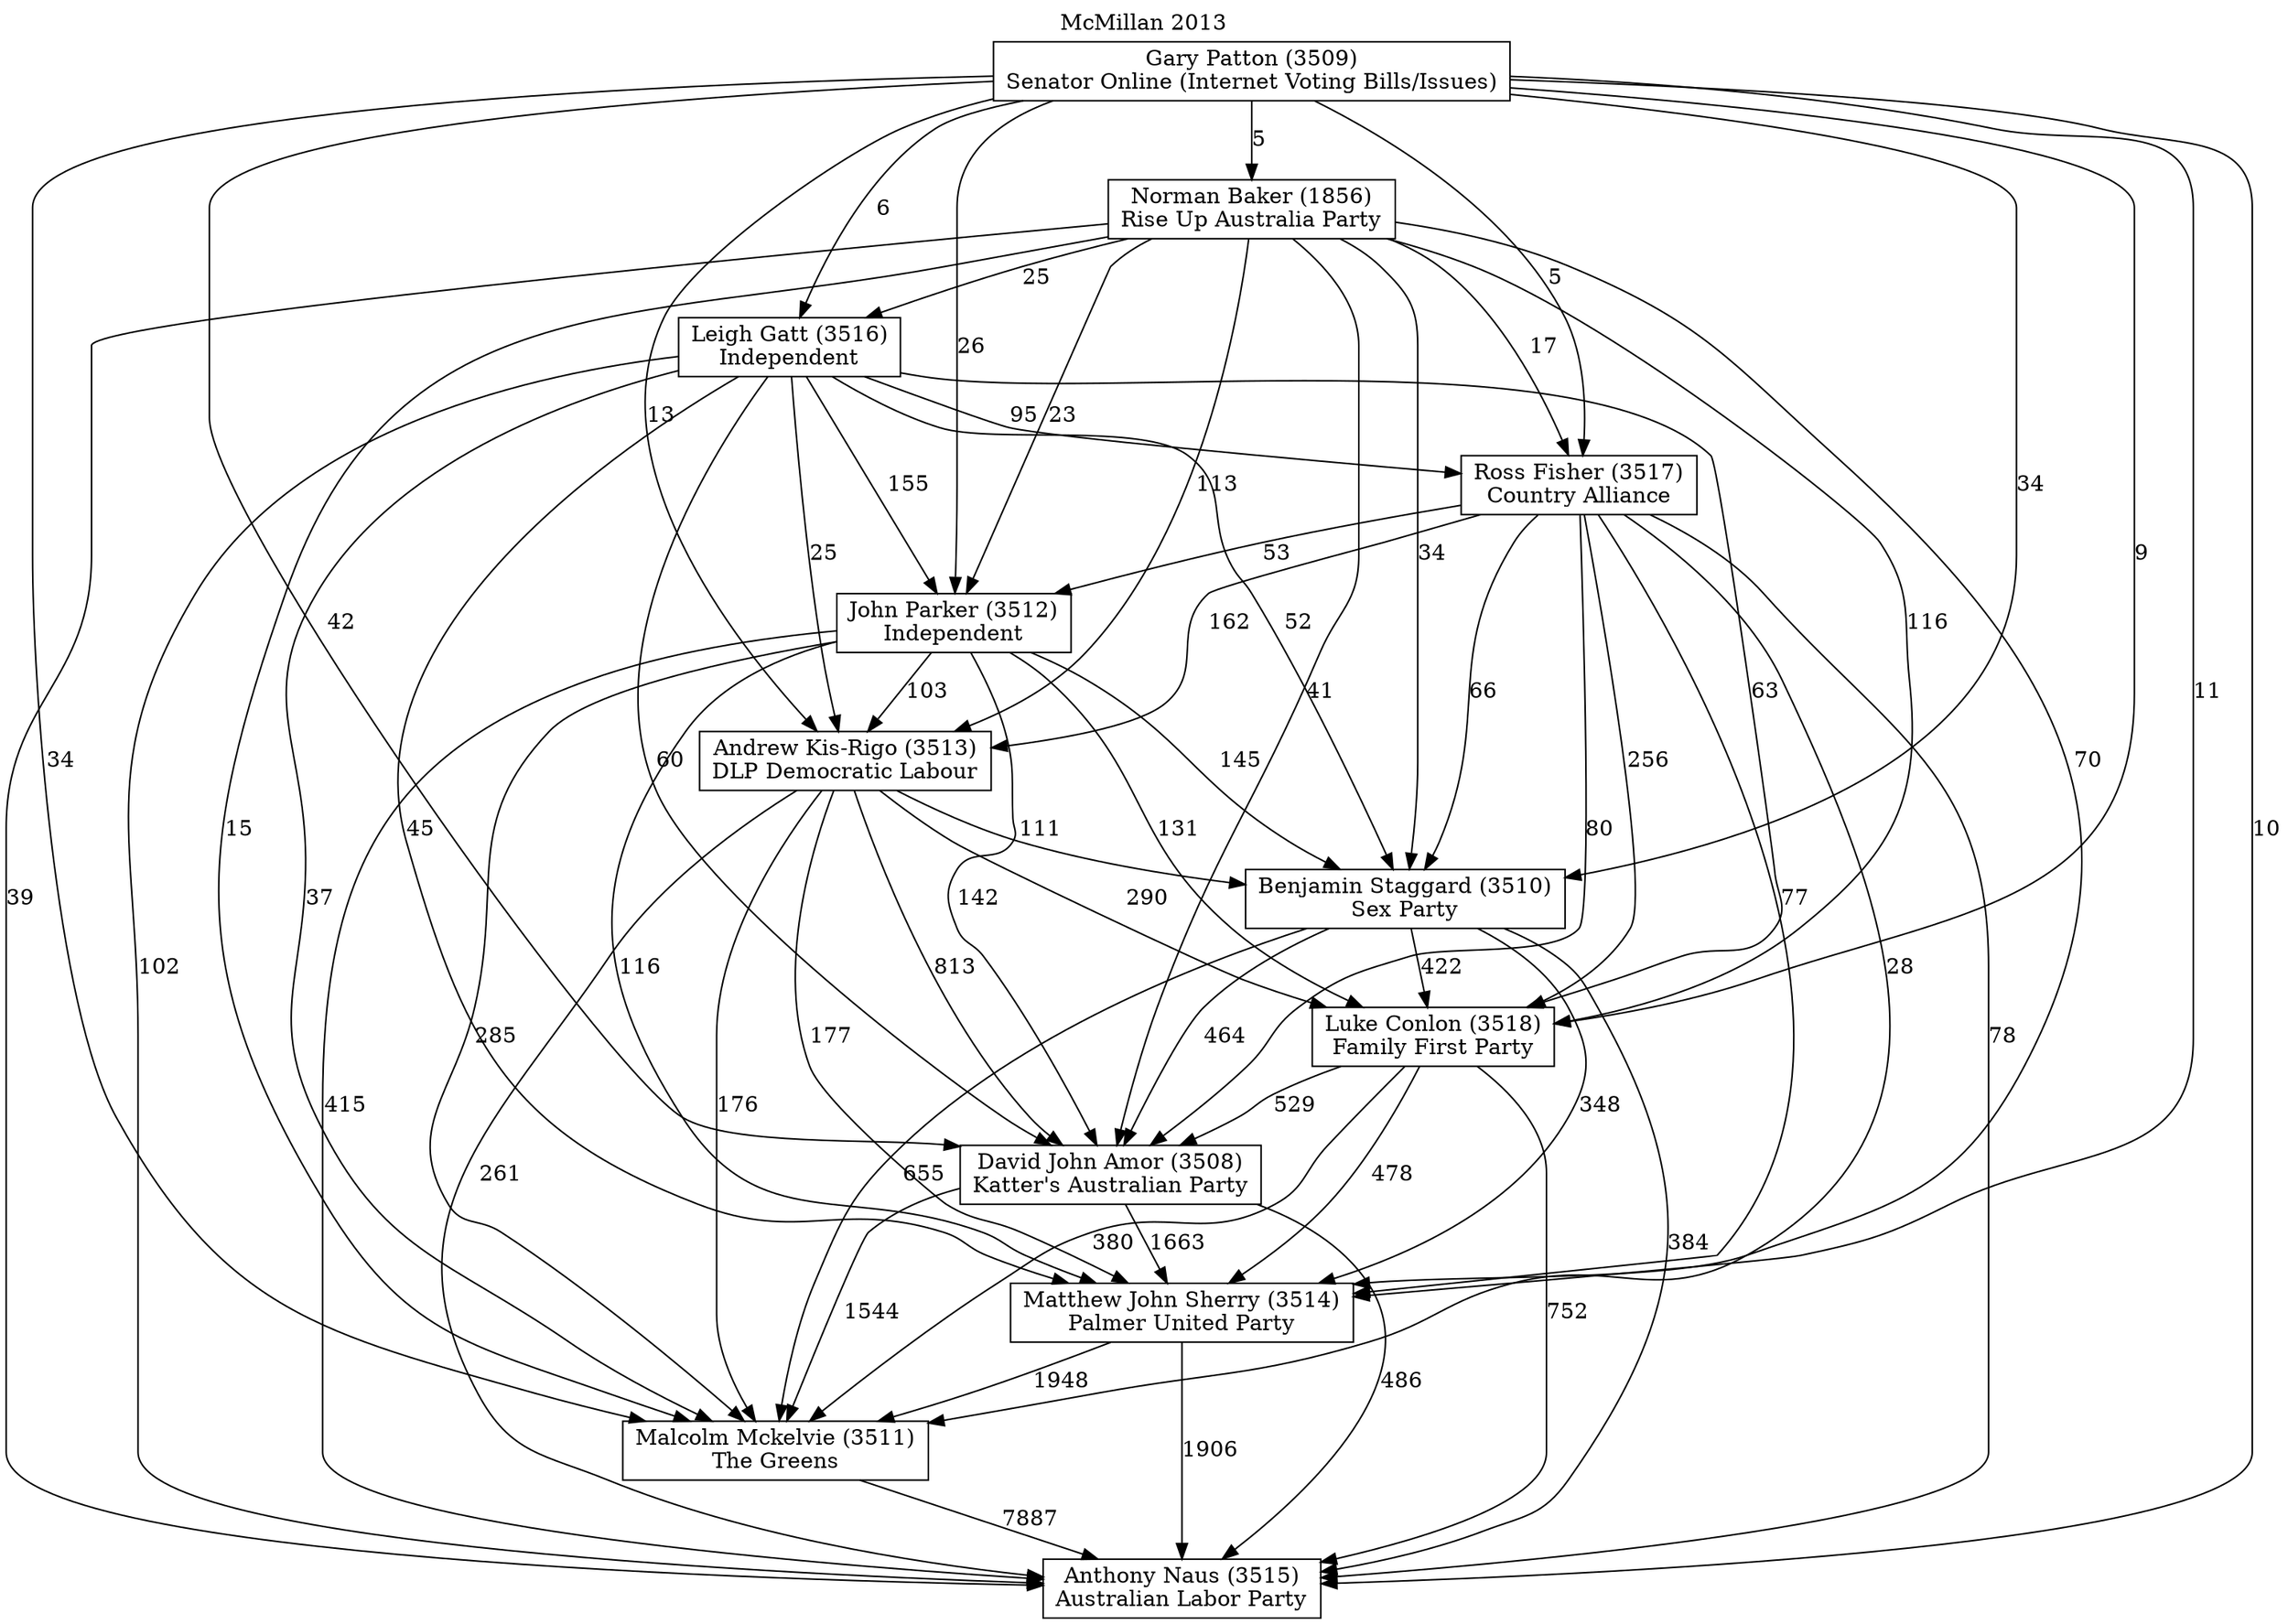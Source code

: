 // House preference flow
digraph "Anthony Naus (3515)_McMillan_2013" {
	graph [label="McMillan 2013" labelloc=t mclimit=10]
	node [shape=box]
	"Andrew Kis-Rigo (3513)" [label="Andrew Kis-Rigo (3513)
DLP Democratic Labour"]
	"Anthony Naus (3515)" [label="Anthony Naus (3515)
Australian Labor Party"]
	"Benjamin Staggard (3510)" [label="Benjamin Staggard (3510)
Sex Party"]
	"David John Amor (3508)" [label="David John Amor (3508)
Katter's Australian Party"]
	"Gary Patton (3509)" [label="Gary Patton (3509)
Senator Online (Internet Voting Bills/Issues)"]
	"John Parker (3512)" [label="John Parker (3512)
Independent"]
	"Leigh Gatt (3516)" [label="Leigh Gatt (3516)
Independent"]
	"Luke Conlon (3518)" [label="Luke Conlon (3518)
Family First Party"]
	"Malcolm Mckelvie (3511)" [label="Malcolm Mckelvie (3511)
The Greens"]
	"Matthew John Sherry (3514)" [label="Matthew John Sherry (3514)
Palmer United Party"]
	"Norman Baker (1856)" [label="Norman Baker (1856)
Rise Up Australia Party"]
	"Ross Fisher (3517)" [label="Ross Fisher (3517)
Country Alliance"]
	"Andrew Kis-Rigo (3513)" -> "Anthony Naus (3515)" [label=261]
	"Andrew Kis-Rigo (3513)" -> "Benjamin Staggard (3510)" [label=111]
	"Andrew Kis-Rigo (3513)" -> "David John Amor (3508)" [label=813]
	"Andrew Kis-Rigo (3513)" -> "Luke Conlon (3518)" [label=290]
	"Andrew Kis-Rigo (3513)" -> "Malcolm Mckelvie (3511)" [label=176]
	"Andrew Kis-Rigo (3513)" -> "Matthew John Sherry (3514)" [label=177]
	"Benjamin Staggard (3510)" -> "Anthony Naus (3515)" [label=384]
	"Benjamin Staggard (3510)" -> "David John Amor (3508)" [label=464]
	"Benjamin Staggard (3510)" -> "Luke Conlon (3518)" [label=422]
	"Benjamin Staggard (3510)" -> "Malcolm Mckelvie (3511)" [label=655]
	"Benjamin Staggard (3510)" -> "Matthew John Sherry (3514)" [label=348]
	"David John Amor (3508)" -> "Anthony Naus (3515)" [label=486]
	"David John Amor (3508)" -> "Malcolm Mckelvie (3511)" [label=1544]
	"David John Amor (3508)" -> "Matthew John Sherry (3514)" [label=1663]
	"Gary Patton (3509)" -> "Andrew Kis-Rigo (3513)" [label=13]
	"Gary Patton (3509)" -> "Anthony Naus (3515)" [label=10]
	"Gary Patton (3509)" -> "Benjamin Staggard (3510)" [label=34]
	"Gary Patton (3509)" -> "David John Amor (3508)" [label=42]
	"Gary Patton (3509)" -> "John Parker (3512)" [label=26]
	"Gary Patton (3509)" -> "Leigh Gatt (3516)" [label=6]
	"Gary Patton (3509)" -> "Luke Conlon (3518)" [label=9]
	"Gary Patton (3509)" -> "Malcolm Mckelvie (3511)" [label=34]
	"Gary Patton (3509)" -> "Matthew John Sherry (3514)" [label=11]
	"Gary Patton (3509)" -> "Norman Baker (1856)" [label=5]
	"Gary Patton (3509)" -> "Ross Fisher (3517)" [label=5]
	"John Parker (3512)" -> "Andrew Kis-Rigo (3513)" [label=103]
	"John Parker (3512)" -> "Anthony Naus (3515)" [label=415]
	"John Parker (3512)" -> "Benjamin Staggard (3510)" [label=145]
	"John Parker (3512)" -> "David John Amor (3508)" [label=142]
	"John Parker (3512)" -> "Luke Conlon (3518)" [label=131]
	"John Parker (3512)" -> "Malcolm Mckelvie (3511)" [label=285]
	"John Parker (3512)" -> "Matthew John Sherry (3514)" [label=116]
	"Leigh Gatt (3516)" -> "Andrew Kis-Rigo (3513)" [label=25]
	"Leigh Gatt (3516)" -> "Anthony Naus (3515)" [label=102]
	"Leigh Gatt (3516)" -> "Benjamin Staggard (3510)" [label=52]
	"Leigh Gatt (3516)" -> "David John Amor (3508)" [label=60]
	"Leigh Gatt (3516)" -> "John Parker (3512)" [label=155]
	"Leigh Gatt (3516)" -> "Luke Conlon (3518)" [label=63]
	"Leigh Gatt (3516)" -> "Malcolm Mckelvie (3511)" [label=37]
	"Leigh Gatt (3516)" -> "Matthew John Sherry (3514)" [label=45]
	"Leigh Gatt (3516)" -> "Ross Fisher (3517)" [label=95]
	"Luke Conlon (3518)" -> "Anthony Naus (3515)" [label=752]
	"Luke Conlon (3518)" -> "David John Amor (3508)" [label=529]
	"Luke Conlon (3518)" -> "Malcolm Mckelvie (3511)" [label=380]
	"Luke Conlon (3518)" -> "Matthew John Sherry (3514)" [label=478]
	"Malcolm Mckelvie (3511)" -> "Anthony Naus (3515)" [label=7887]
	"Matthew John Sherry (3514)" -> "Anthony Naus (3515)" [label=1906]
	"Matthew John Sherry (3514)" -> "Malcolm Mckelvie (3511)" [label=1948]
	"Norman Baker (1856)" -> "Andrew Kis-Rigo (3513)" [label=113]
	"Norman Baker (1856)" -> "Anthony Naus (3515)" [label=39]
	"Norman Baker (1856)" -> "Benjamin Staggard (3510)" [label=34]
	"Norman Baker (1856)" -> "David John Amor (3508)" [label=41]
	"Norman Baker (1856)" -> "John Parker (3512)" [label=23]
	"Norman Baker (1856)" -> "Leigh Gatt (3516)" [label=25]
	"Norman Baker (1856)" -> "Luke Conlon (3518)" [label=116]
	"Norman Baker (1856)" -> "Malcolm Mckelvie (3511)" [label=15]
	"Norman Baker (1856)" -> "Matthew John Sherry (3514)" [label=70]
	"Norman Baker (1856)" -> "Ross Fisher (3517)" [label=17]
	"Ross Fisher (3517)" -> "Andrew Kis-Rigo (3513)" [label=162]
	"Ross Fisher (3517)" -> "Anthony Naus (3515)" [label=78]
	"Ross Fisher (3517)" -> "Benjamin Staggard (3510)" [label=66]
	"Ross Fisher (3517)" -> "David John Amor (3508)" [label=80]
	"Ross Fisher (3517)" -> "John Parker (3512)" [label=53]
	"Ross Fisher (3517)" -> "Luke Conlon (3518)" [label=256]
	"Ross Fisher (3517)" -> "Malcolm Mckelvie (3511)" [label=28]
	"Ross Fisher (3517)" -> "Matthew John Sherry (3514)" [label=77]
}
